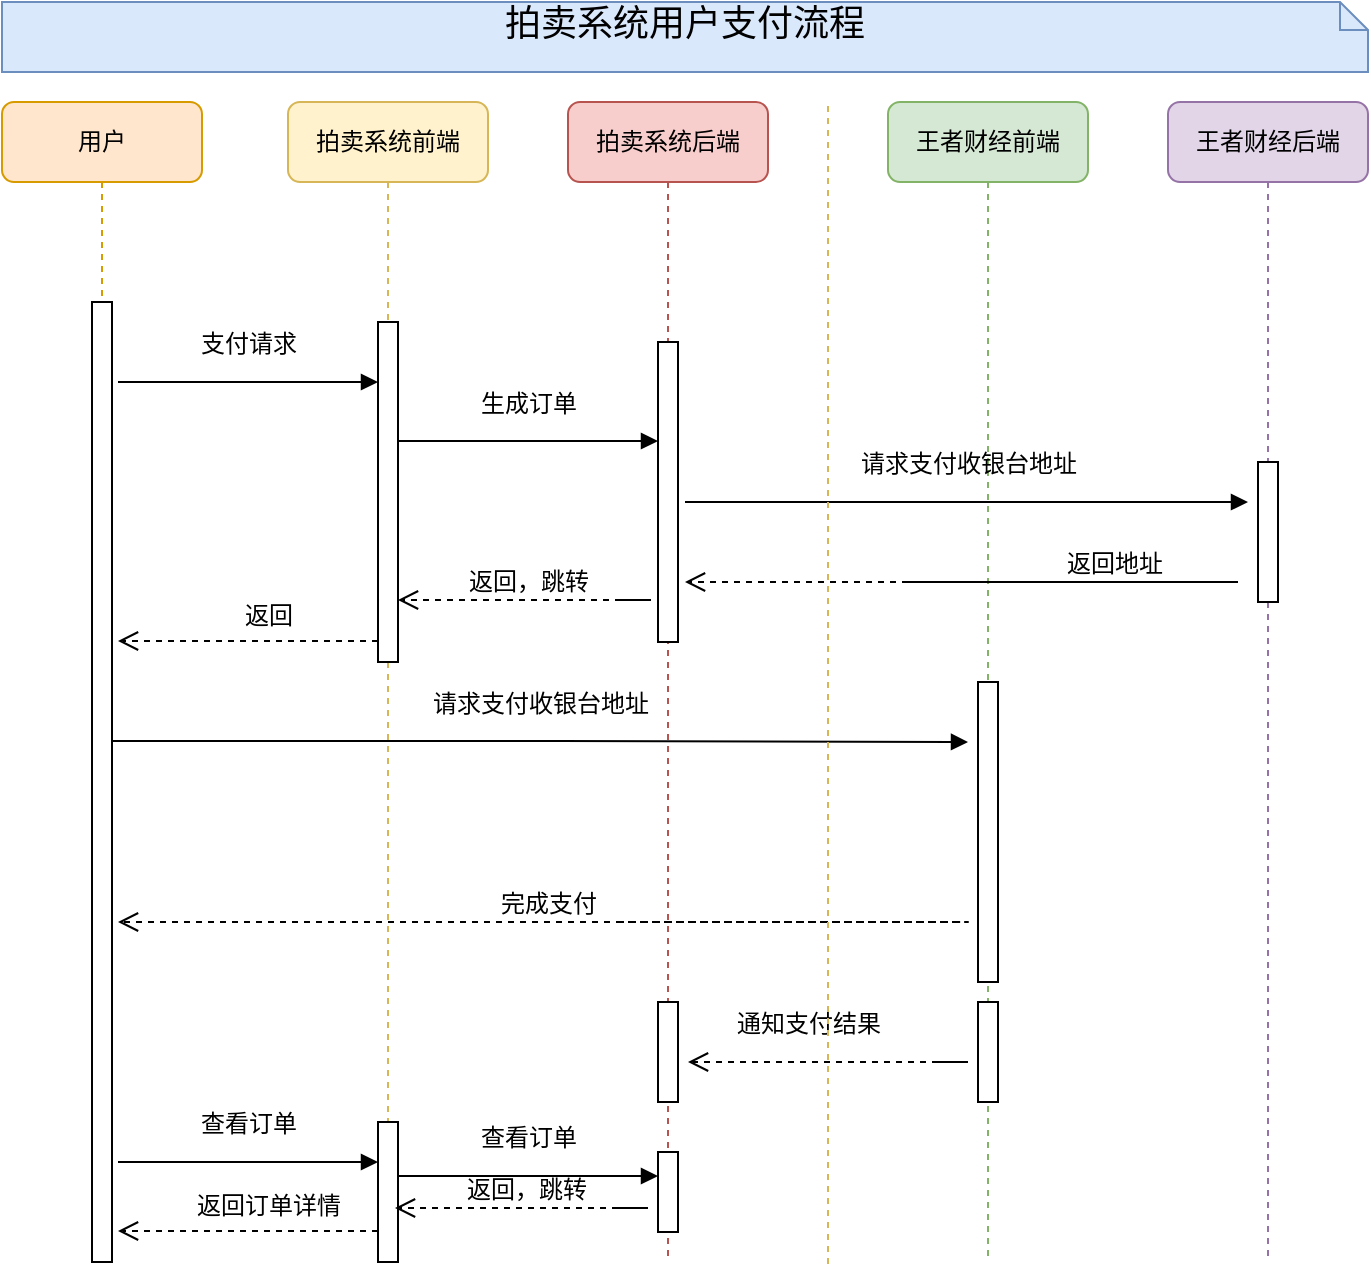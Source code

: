 <mxfile version="10.8.9" type="github"><diagram name="Page-1" id="13e1069c-82ec-6db2-03f1-153e76fe0fe0"><mxGraphModel dx="849" dy="599" grid="1" gridSize="10" guides="1" tooltips="1" connect="1" arrows="1" fold="1" page="1" pageScale="1" pageWidth="1100" pageHeight="850" background="#ffffff" math="0" shadow="0"><root><mxCell id="0"/><mxCell id="1" parent="0"/><mxCell id="7baba1c4bc27f4b0-2" value="拍卖系统后端" style="shape=umlLifeline;perimeter=lifelinePerimeter;whiteSpace=wrap;html=1;container=1;collapsible=0;recursiveResize=0;outlineConnect=0;rounded=1;shadow=0;comic=0;labelBackgroundColor=none;strokeColor=#b85450;strokeWidth=1;fillColor=#f8cecc;fontFamily=Verdana;fontSize=12;align=center;" parent="1" vertex="1"><mxGeometry x="370" y="100" width="100" height="580" as="geometry"/></mxCell><mxCell id="wAoqbmI4b0ATRrWfsIbB-2" value="" style="html=1;points=[];perimeter=orthogonalPerimeter;rounded=0;shadow=0;comic=0;labelBackgroundColor=none;strokeColor=#000000;strokeWidth=1;fillColor=#FFFFFF;fontFamily=Verdana;fontSize=12;fontColor=#000000;align=center;" vertex="1" parent="7baba1c4bc27f4b0-2"><mxGeometry x="45" y="120" width="10" height="150" as="geometry"/></mxCell><mxCell id="wAoqbmI4b0ATRrWfsIbB-11" value="" style="html=1;points=[];perimeter=orthogonalPerimeter;rounded=0;shadow=0;comic=0;labelBackgroundColor=none;strokeColor=#000000;strokeWidth=1;fillColor=#FFFFFF;fontFamily=Verdana;fontSize=12;fontColor=#000000;align=center;" vertex="1" parent="7baba1c4bc27f4b0-2"><mxGeometry x="45" y="450" width="10" height="50" as="geometry"/></mxCell><mxCell id="wAoqbmI4b0ATRrWfsIbB-15" value="" style="html=1;points=[];perimeter=orthogonalPerimeter;rounded=0;shadow=0;comic=0;labelBackgroundColor=none;strokeColor=#000000;strokeWidth=1;fillColor=#FFFFFF;fontFamily=Verdana;fontSize=12;fontColor=#000000;align=center;" vertex="1" parent="7baba1c4bc27f4b0-2"><mxGeometry x="45" y="525" width="10" height="40" as="geometry"/></mxCell><mxCell id="7baba1c4bc27f4b0-3" value="王者财经前端" style="shape=umlLifeline;perimeter=lifelinePerimeter;whiteSpace=wrap;html=1;container=1;collapsible=0;recursiveResize=0;outlineConnect=0;rounded=1;shadow=0;comic=0;labelBackgroundColor=none;strokeColor=#82b366;strokeWidth=1;fillColor=#d5e8d4;fontFamily=Verdana;fontSize=12;align=center;" parent="1" vertex="1"><mxGeometry x="530" y="100" width="100" height="580" as="geometry"/></mxCell><mxCell id="wAoqbmI4b0ATRrWfsIbB-9" value="" style="html=1;points=[];perimeter=orthogonalPerimeter;rounded=0;shadow=0;comic=0;labelBackgroundColor=none;strokeColor=#000000;strokeWidth=1;fillColor=#FFFFFF;fontFamily=Verdana;fontSize=12;fontColor=#000000;align=center;" vertex="1" parent="7baba1c4bc27f4b0-3"><mxGeometry x="45" y="290" width="10" height="150" as="geometry"/></mxCell><mxCell id="wAoqbmI4b0ATRrWfsIbB-10" value="" style="html=1;points=[];perimeter=orthogonalPerimeter;rounded=0;shadow=0;comic=0;labelBackgroundColor=none;strokeColor=#000000;strokeWidth=1;fillColor=#FFFFFF;fontFamily=Verdana;fontSize=12;fontColor=#000000;align=center;" vertex="1" parent="7baba1c4bc27f4b0-3"><mxGeometry x="45" y="450" width="10" height="50" as="geometry"/></mxCell><mxCell id="7baba1c4bc27f4b0-4" value="王者财经后端" style="shape=umlLifeline;perimeter=lifelinePerimeter;whiteSpace=wrap;html=1;container=1;collapsible=0;recursiveResize=0;outlineConnect=0;rounded=1;shadow=0;comic=0;labelBackgroundColor=none;strokeColor=#9673a6;strokeWidth=1;fillColor=#e1d5e7;fontFamily=Verdana;fontSize=12;align=center;" parent="1" vertex="1"><mxGeometry x="670" y="100" width="100" height="580" as="geometry"/></mxCell><mxCell id="7baba1c4bc27f4b0-13" value="" style="html=1;points=[];perimeter=orthogonalPerimeter;rounded=0;shadow=0;comic=0;labelBackgroundColor=none;strokeColor=#000000;strokeWidth=1;fillColor=#FFFFFF;fontFamily=Verdana;fontSize=12;fontColor=#000000;align=center;" parent="7baba1c4bc27f4b0-4" vertex="1"><mxGeometry x="45" y="180" width="10" height="70" as="geometry"/></mxCell><mxCell id="7baba1c4bc27f4b0-8" value="拍卖系统前端" style="shape=umlLifeline;perimeter=lifelinePerimeter;whiteSpace=wrap;html=1;container=1;collapsible=0;recursiveResize=0;outlineConnect=0;rounded=1;shadow=0;comic=0;labelBackgroundColor=none;strokeColor=#d6b656;strokeWidth=1;fillColor=#fff2cc;fontFamily=Verdana;fontSize=12;align=center;" parent="1" vertex="1"><mxGeometry x="230" y="100" width="100" height="580" as="geometry"/></mxCell><mxCell id="4Fl4my7ytTTRwONaS7eL-14" value="" style="html=1;points=[];perimeter=orthogonalPerimeter;rounded=0;shadow=0;comic=0;labelBackgroundColor=none;strokeColor=#000000;strokeWidth=1;fillColor=#FFFFFF;fontFamily=Verdana;fontSize=12;fontColor=#000000;align=center;" parent="7baba1c4bc27f4b0-8" vertex="1"><mxGeometry x="45" y="110" width="10" height="170" as="geometry"/></mxCell><mxCell id="wAoqbmI4b0ATRrWfsIbB-13" value="" style="html=1;points=[];perimeter=orthogonalPerimeter;rounded=0;shadow=0;comic=0;labelBackgroundColor=none;strokeColor=#000000;strokeWidth=1;fillColor=#FFFFFF;fontFamily=Verdana;fontSize=12;fontColor=#000000;align=center;" vertex="1" parent="7baba1c4bc27f4b0-8"><mxGeometry x="45" y="510" width="10" height="70" as="geometry"/></mxCell><mxCell id="4Fl4my7ytTTRwONaS7eL-1" value="用户" style="shape=umlLifeline;perimeter=lifelinePerimeter;whiteSpace=wrap;html=1;container=1;collapsible=0;recursiveResize=0;outlineConnect=0;rounded=1;shadow=0;comic=0;labelBackgroundColor=none;strokeColor=#d79b00;strokeWidth=1;fillColor=#ffe6cc;fontFamily=Verdana;fontSize=12;align=center;" parent="1" vertex="1"><mxGeometry x="87" y="100" width="100" height="580" as="geometry"/></mxCell><mxCell id="4Fl4my7ytTTRwONaS7eL-2" value="" style="html=1;points=[];perimeter=orthogonalPerimeter;rounded=0;shadow=0;comic=0;labelBackgroundColor=none;strokeColor=#000000;strokeWidth=1;fillColor=#FFFFFF;fontFamily=Verdana;fontSize=12;fontColor=#000000;align=center;" parent="4Fl4my7ytTTRwONaS7eL-1" vertex="1"><mxGeometry x="45" y="100" width="10" height="480" as="geometry"/></mxCell><mxCell id="4Fl4my7ytTTRwONaS7eL-3" value="拍卖系统用户支付流程" style="shape=note;whiteSpace=wrap;html=1;size=14;verticalAlign=top;align=center;spacingTop=-6;rounded=0;shadow=0;comic=0;labelBackgroundColor=none;strokeColor=#6c8ebf;strokeWidth=1;fillColor=#dae8fc;fontFamily=Verdana;fontSize=18;" parent="1" vertex="1"><mxGeometry x="87" y="50" width="683" height="35" as="geometry"/></mxCell><mxCell id="4Fl4my7ytTTRwONaS7eL-20" value="完成支付" style="html=1;verticalAlign=bottom;endArrow=open;dashed=1;endSize=8;labelBackgroundColor=none;fontFamily=Verdana;fontSize=12;edgeStyle=elbowEdgeStyle;elbow=vertical;" parent="1" edge="1"><mxGeometry x="0.295" relative="1" as="geometry"><mxPoint x="145" y="510" as="targetPoint"/><Array as="points"><mxPoint x="575" y="510"/><mxPoint x="538.5" y="510"/></Array><mxPoint x="395" y="510" as="sourcePoint"/><mxPoint as="offset"/></mxGeometry></mxCell><mxCell id="4Fl4my7ytTTRwONaS7eL-22" value="支付请求" style="html=1;verticalAlign=bottom;endArrow=block;entryX=0;entryY=0;labelBackgroundColor=none;fontFamily=Verdana;fontSize=12;edgeStyle=elbowEdgeStyle;elbow=horizontal;" parent="1" edge="1"><mxGeometry y="10" relative="1" as="geometry"><mxPoint x="145" y="240" as="sourcePoint"/><mxPoint x="275" y="240" as="targetPoint"/><mxPoint as="offset"/></mxGeometry></mxCell><mxCell id="wAoqbmI4b0ATRrWfsIbB-3" value="生成订单" style="html=1;verticalAlign=bottom;endArrow=block;entryX=0;entryY=0;labelBackgroundColor=none;fontFamily=Verdana;fontSize=12;edgeStyle=elbowEdgeStyle;elbow=horizontal;" edge="1" parent="1"><mxGeometry y="10" relative="1" as="geometry"><mxPoint x="285" y="269.5" as="sourcePoint"/><mxPoint x="415" y="269.5" as="targetPoint"/><mxPoint as="offset"/></mxGeometry></mxCell><mxCell id="wAoqbmI4b0ATRrWfsIbB-4" value="请求支付收银台地址" style="html=1;verticalAlign=bottom;endArrow=block;labelBackgroundColor=none;fontFamily=Verdana;fontSize=12;edgeStyle=elbowEdgeStyle;elbow=horizontal;" edge="1" parent="1"><mxGeometry y="10" relative="1" as="geometry"><mxPoint x="428.5" y="300" as="sourcePoint"/><mxPoint x="710" y="300" as="targetPoint"/><mxPoint as="offset"/></mxGeometry></mxCell><mxCell id="wAoqbmI4b0ATRrWfsIbB-5" value="返回地址&lt;br&gt;" style="html=1;verticalAlign=bottom;endArrow=open;dashed=1;endSize=8;labelBackgroundColor=none;fontFamily=Verdana;fontSize=12;edgeStyle=elbowEdgeStyle;elbow=vertical;strokeColor=#000000;" edge="1" parent="1"><mxGeometry x="0.05" relative="1" as="geometry"><mxPoint x="428.5" y="340" as="targetPoint"/><Array as="points"><mxPoint x="710" y="340"/><mxPoint x="683.5" y="340"/></Array><mxPoint x="540" y="340" as="sourcePoint"/><mxPoint as="offset"/></mxGeometry></mxCell><mxCell id="wAoqbmI4b0ATRrWfsIbB-6" value="返回，跳转" style="html=1;verticalAlign=bottom;endArrow=open;dashed=1;endSize=8;labelBackgroundColor=none;fontFamily=Verdana;fontSize=12;edgeStyle=elbowEdgeStyle;elbow=vertical;" edge="1" parent="1"><mxGeometry x="0.142" relative="1" as="geometry"><mxPoint x="285" y="349" as="targetPoint"/><Array as="points"><mxPoint x="416.5" y="349"/><mxPoint x="540" y="349"/></Array><mxPoint x="396.5" y="349" as="sourcePoint"/><mxPoint as="offset"/></mxGeometry></mxCell><mxCell id="wAoqbmI4b0ATRrWfsIbB-7" value="返回" style="html=1;verticalAlign=bottom;endArrow=open;dashed=1;endSize=8;labelBackgroundColor=none;fontFamily=Verdana;fontSize=12;edgeStyle=elbowEdgeStyle;elbow=vertical;" edge="1" parent="1"><mxGeometry x="-0.154" y="-4" relative="1" as="geometry"><mxPoint x="145" y="369.5" as="targetPoint"/><Array as="points"><mxPoint x="220" y="369.5"/><mxPoint x="250" y="369.5"/></Array><mxPoint x="275" y="369.5" as="sourcePoint"/><mxPoint as="offset"/></mxGeometry></mxCell><mxCell id="wAoqbmI4b0ATRrWfsIbB-8" value="请求支付收银台地址" style="html=1;verticalAlign=bottom;endArrow=block;labelBackgroundColor=none;fontFamily=Verdana;fontSize=12;edgeStyle=elbowEdgeStyle;elbow=horizontal;" edge="1" parent="1"><mxGeometry y="10" relative="1" as="geometry"><mxPoint x="142" y="419.5" as="sourcePoint"/><mxPoint x="570" y="420" as="targetPoint"/><mxPoint as="offset"/></mxGeometry></mxCell><mxCell id="wAoqbmI4b0ATRrWfsIbB-12" value="通知支付结果" style="html=1;verticalAlign=bottom;endArrow=open;dashed=1;endSize=8;labelBackgroundColor=none;fontFamily=Verdana;fontSize=12;edgeStyle=elbowEdgeStyle;elbow=vertical;" edge="1" parent="1"><mxGeometry x="0.273" y="-10" relative="1" as="geometry"><mxPoint x="430" y="580" as="targetPoint"/><Array as="points"><mxPoint x="575" y="580"/><mxPoint x="698.5" y="580"/></Array><mxPoint x="555" y="580" as="sourcePoint"/><mxPoint as="offset"/></mxGeometry></mxCell><mxCell id="wAoqbmI4b0ATRrWfsIbB-14" value="查看订单" style="html=1;verticalAlign=bottom;endArrow=block;entryX=0;entryY=0;labelBackgroundColor=none;fontFamily=Verdana;fontSize=12;edgeStyle=elbowEdgeStyle;elbow=horizontal;" edge="1" parent="1"><mxGeometry y="10" relative="1" as="geometry"><mxPoint x="145" y="630" as="sourcePoint"/><mxPoint x="275" y="630" as="targetPoint"/><mxPoint as="offset"/><Array as="points"><mxPoint x="210" y="630"/></Array></mxGeometry></mxCell><mxCell id="wAoqbmI4b0ATRrWfsIbB-16" value="查看订单" style="html=1;verticalAlign=bottom;endArrow=block;entryX=0;entryY=0;labelBackgroundColor=none;fontFamily=Verdana;fontSize=12;edgeStyle=elbowEdgeStyle;elbow=horizontal;" edge="1" parent="1"><mxGeometry y="10" relative="1" as="geometry"><mxPoint x="285" y="637" as="sourcePoint"/><mxPoint x="415" y="637" as="targetPoint"/><mxPoint as="offset"/><Array as="points"><mxPoint x="350" y="637"/></Array></mxGeometry></mxCell><mxCell id="wAoqbmI4b0ATRrWfsIbB-17" value="返回，跳转" style="html=1;verticalAlign=bottom;endArrow=open;dashed=1;endSize=8;labelBackgroundColor=none;fontFamily=Verdana;fontSize=12;edgeStyle=elbowEdgeStyle;elbow=vertical;" edge="1" parent="1"><mxGeometry x="0.142" relative="1" as="geometry"><mxPoint x="283.5" y="653" as="targetPoint"/><Array as="points"><mxPoint x="415" y="653"/><mxPoint x="538.5" y="653"/></Array><mxPoint x="395" y="653" as="sourcePoint"/><mxPoint as="offset"/></mxGeometry></mxCell><mxCell id="wAoqbmI4b0ATRrWfsIbB-18" value="返回订单详情" style="html=1;verticalAlign=bottom;endArrow=open;dashed=1;endSize=8;labelBackgroundColor=none;fontFamily=Verdana;fontSize=12;edgeStyle=elbowEdgeStyle;elbow=vertical;" edge="1" parent="1"><mxGeometry x="-0.154" y="-4" relative="1" as="geometry"><mxPoint x="145" y="664.5" as="targetPoint"/><Array as="points"><mxPoint x="220" y="664.5"/><mxPoint x="250" y="664.5"/></Array><mxPoint x="275" y="664.5" as="sourcePoint"/><mxPoint as="offset"/></mxGeometry></mxCell><mxCell id="wAoqbmI4b0ATRrWfsIbB-20" value="" style="endArrow=none;dashed=1;html=1;strokeColor=#d6b656;fillColor=#fff2cc;" edge="1" parent="1"><mxGeometry width="50" height="50" relative="1" as="geometry"><mxPoint x="500" y="681" as="sourcePoint"/><mxPoint x="500" y="100" as="targetPoint"/></mxGeometry></mxCell></root></mxGraphModel></diagram></mxfile>